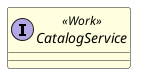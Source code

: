 
@startuml "CTS Object Diagram"
/'**Легенда 

Типы данных (DataType):
    str:<long>                  Строка (string) определенной длинны в символах, размер лучше всего указывать кратным 8, т.е. 32, 64, 128, 256 и т.д., минимальная длина строки 32 символа.
    text                        Текст (text) неограниченно длинны.
    int                         Беззнаковое целое число (integer).
    float:<accuracy>            Число (numeric). Вещественное число с определенной точностью. Точность определяется количеством знаков после запятой в формате .<число знаковпосле запятой>.
    date:<mask>                 Дата (date). С помощью маски задается формат вводимого значения, dd, mm, yy, yyyy. Например: dd.mm.yyyy т.д.
    time:<mask>                 Время (time). С помощью маски задается формат вводимого значения, элементы маски hh, mm, ss. Пример: hh:mm:ss, hh:mm, mm:ss и т.д.
    datetime:<mask>             Дата и время (datetime). Дата, дата и время с определенной точностью. С помощью маски задается формат вводимого значения dd.mm.yyyy(yy)_hh:mm:ss, или dd.mm.yyyy(yy).
    bool                        Логический (boolean). Логическое значение - Истина/Лож. Используется для чек-боксов и радио-кнопок.
    enum                        Перечисление (enumeration). Значения перечисления указываются в следующей строке в <enumvalue:>, в виде комментария обозначаемом "'", через "," в формате <Id>|<Name>. Перечисление, используется для полей с выпадающим списком к количеством значенией не более 5-10.
    bin                         Бинарный (binary) тип данных. Используется для указания на то что в поле будут хранится именно бинарные данные, например, такие как бинарный данные различных файлов и т.д.
    <ObjectName>:<choice_type>  Указывается имя объекта значение записи которго используется в качестве значения реквизита. Тип выбора - single (одно значение)/plural (несколько значений).

Заполнение реквзитов (Filling):
    manual                      Заполняется вручную.
    auto:create/save            Заполняется автоматически при создании/сохранении записи.
    generated:create/save       Генерируется автоматически при созранении/созранении записи.
    <value>                     Заполняется конкретным значеним по умолчанию при создании записи, например - true.
    develop                     Заполняется в процессе разработки ПО.

Тип реквизита:
    "Text"          Поле для ввода текста
    ()              Unchecked radio
    (X)             Checked radio
    []              Unchecked box
    [X]             Checked box
    ^DropList^      Выпадающий список ^.^
    ^WindowList^    Выбор из справочника {.}
    [Button]        Кнопка

Формат описания объектов (сущьностей):
    EntityName                  Имя объекта.
    EntityStage                 Состояние объекта, Work (в работе)/Ready (готово).
    DataType:argument           Тип данных и даполнительный аргумент, напимер длина строки для строкового реквизита.
    RefrerenceObject.Requsite   Указание на то что данные для рекыизита беруться из реквизита указанного объекта, указывается при необходимости.     
    Visibility                  Следующими знаками обозначаются реквизиты:
                                "-" - Скрытый с формы.
                                "+" - Отображаемый на форме.
                                "#" - Отображаемый на форме, но не доступный для редактирования.
    Mandatory                   Знаком "*" - реквизит обязательный для заполнения.

    /'Наименование объекта'/ entity EntityName <<EntityStage>> {
        /'Наименование реквизита'/<Visibility><Mandatory>RequisiteName: DataType:argument:RefrerenceObject.Requsite
    }
'/

'**Оформление объектов
skinparam class {
/'Готово'/      BackgroundColor<<Ready>>    LightGreen
/'В работе'/    BackgroundColor<<Work>>     LightYellow
}

'**Объекты интерфейса
'ВНИМАНИЕ!!!
'В описании объектов приведены только реквизиты отображаемые на форме, служебные реквизиты добавляются при необходимости при разработке. 

/'Каталог услуг'/ interface СatalogService <<Work>> {
    /'Номер'/
    /'Наименование тарифа (услуги)'/
    /'Вид тарифа (услуги)'/
    /'Основание оплаты'/
    /'Цена тарифа (услуги)'/
    /'Вид валюты'/
    /'??? НДС'/
    /'Статус тарифа (услуги) (Активный/Деактивирован/Создан(?))'/
    /'Дата публикации тарифа (услуги)'/
    /'Дата вступления указанных изменений в силу(+3 дня Дата изменение тарифа)'/
    /'Дата создания'/
    /'Автор'/
}

'**Связи

@enduml